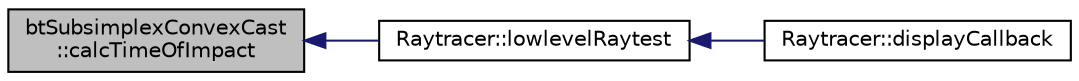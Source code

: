digraph "btSubsimplexConvexCast::calcTimeOfImpact"
{
  edge [fontname="Helvetica",fontsize="10",labelfontname="Helvetica",labelfontsize="10"];
  node [fontname="Helvetica",fontsize="10",shape=record];
  rankdir="LR";
  Node1 [label="btSubsimplexConvexCast\l::calcTimeOfImpact",height=0.2,width=0.4,color="black", fillcolor="grey75", style="filled", fontcolor="black"];
  Node1 -> Node2 [dir="back",color="midnightblue",fontsize="10",style="solid",fontname="Helvetica"];
  Node2 [label="Raytracer::lowlevelRaytest",height=0.2,width=0.4,color="black", fillcolor="white", style="filled",URL="$class_raytracer.html#a68f494d0cd5b4869fad5fe3b18b8aeed",tooltip="lowlevelRaytest performs a ray versus convex shape, returning true is a hit is found (filling in worl..."];
  Node2 -> Node3 [dir="back",color="midnightblue",fontsize="10",style="solid",fontname="Helvetica"];
  Node3 [label="Raytracer::displayCallback",height=0.2,width=0.4,color="black", fillcolor="white", style="filled",URL="$class_raytracer.html#ab426a13ec9c917425f3181bb759a2bf2"];
}

